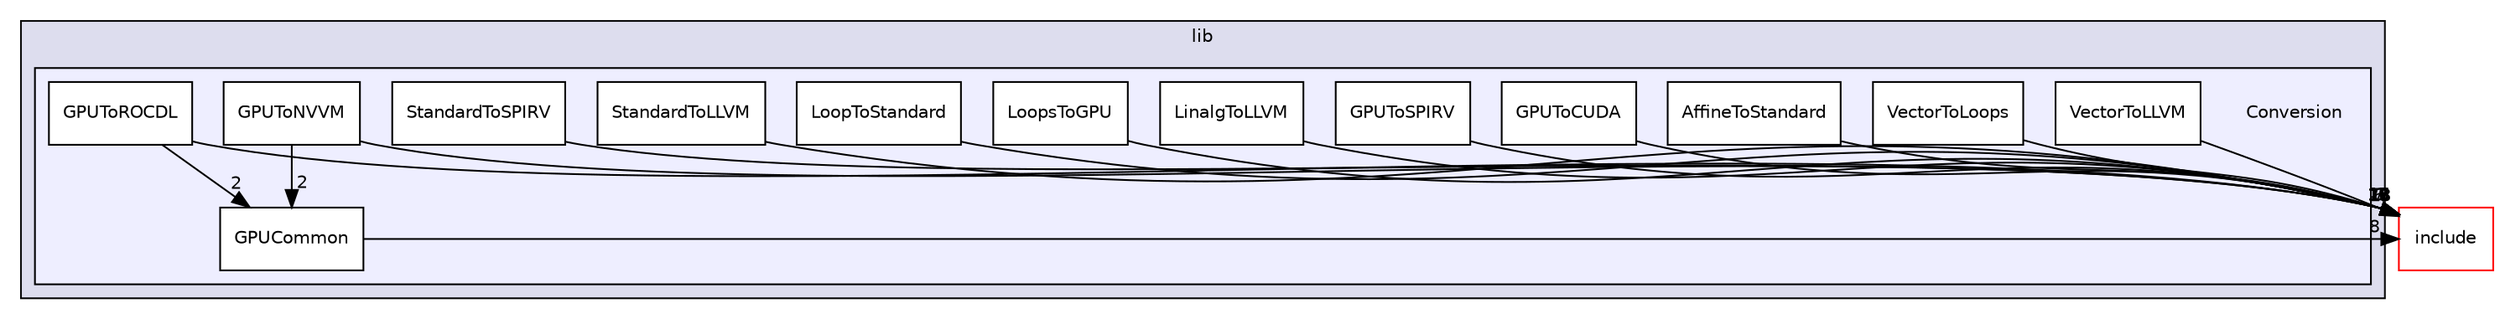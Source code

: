 digraph "lib/Conversion" {
  bgcolor=transparent;
  compound=true
  node [ fontsize="10", fontname="Helvetica"];
  edge [ labelfontsize="10", labelfontname="Helvetica"];
  subgraph clusterdir_97aefd0d527b934f1d99a682da8fe6a9 {
    graph [ bgcolor="#ddddee", pencolor="black", label="lib" fontname="Helvetica", fontsize="10", URL="dir_97aefd0d527b934f1d99a682da8fe6a9.html"]
  subgraph clusterdir_fb3681dc9150b247305e64d29dbc20b7 {
    graph [ bgcolor="#eeeeff", pencolor="black", label="" URL="dir_fb3681dc9150b247305e64d29dbc20b7.html"];
    dir_fb3681dc9150b247305e64d29dbc20b7 [shape=plaintext label="Conversion"];
    dir_167afcb83d71439b71e845eb0ccd2c3d [shape=box label="AffineToStandard" color="black" fillcolor="white" style="filled" URL="dir_167afcb83d71439b71e845eb0ccd2c3d.html"];
    dir_0978a13965a5f0ecc81035b21b109a2d [shape=box label="GPUCommon" color="black" fillcolor="white" style="filled" URL="dir_0978a13965a5f0ecc81035b21b109a2d.html"];
    dir_6beba0d46b90b941fb2087547680e426 [shape=box label="GPUToCUDA" color="black" fillcolor="white" style="filled" URL="dir_6beba0d46b90b941fb2087547680e426.html"];
    dir_86fbf3f6f24d9b92273015ac12f53b4c [shape=box label="GPUToNVVM" color="black" fillcolor="white" style="filled" URL="dir_86fbf3f6f24d9b92273015ac12f53b4c.html"];
    dir_edbdc2a01adb660d333f673509673fa4 [shape=box label="GPUToROCDL" color="black" fillcolor="white" style="filled" URL="dir_edbdc2a01adb660d333f673509673fa4.html"];
    dir_98d3e8b40bd79ed068c9d80ac705edda [shape=box label="GPUToSPIRV" color="black" fillcolor="white" style="filled" URL="dir_98d3e8b40bd79ed068c9d80ac705edda.html"];
    dir_39f95db6d4d6f5db7f5af69a2f03229e [shape=box label="LinalgToLLVM" color="black" fillcolor="white" style="filled" URL="dir_39f95db6d4d6f5db7f5af69a2f03229e.html"];
    dir_42378ddff49ad1e7c6fe150380104ff3 [shape=box label="LoopsToGPU" color="black" fillcolor="white" style="filled" URL="dir_42378ddff49ad1e7c6fe150380104ff3.html"];
    dir_fadb3ac34604e00ebd57c9698cf43768 [shape=box label="LoopToStandard" color="black" fillcolor="white" style="filled" URL="dir_fadb3ac34604e00ebd57c9698cf43768.html"];
    dir_8867feec00c857bd297463630f6bdc6a [shape=box label="StandardToLLVM" color="black" fillcolor="white" style="filled" URL="dir_8867feec00c857bd297463630f6bdc6a.html"];
    dir_d7b27606058e1b60ceeb7ae0fc73d09d [shape=box label="StandardToSPIRV" color="black" fillcolor="white" style="filled" URL="dir_d7b27606058e1b60ceeb7ae0fc73d09d.html"];
    dir_0327e39f94af92ed4c8afefc6efd66f4 [shape=box label="VectorToLLVM" color="black" fillcolor="white" style="filled" URL="dir_0327e39f94af92ed4c8afefc6efd66f4.html"];
    dir_4f1ec81be5cfd1b0c2f93caf1de6f4b9 [shape=box label="VectorToLoops" color="black" fillcolor="white" style="filled" URL="dir_4f1ec81be5cfd1b0c2f93caf1de6f4b9.html"];
  }
  }
  dir_d44c64559bbebec7f509842c48db8b23 [shape=box label="include" color="red" URL="dir_d44c64559bbebec7f509842c48db8b23.html"];
  dir_4f1ec81be5cfd1b0c2f93caf1de6f4b9->dir_d44c64559bbebec7f509842c48db8b23 [headlabel="13", labeldistance=1.5 headhref="dir_000069_000000.html"];
  dir_98d3e8b40bd79ed068c9d80ac705edda->dir_d44c64559bbebec7f509842c48db8b23 [headlabel="17", labeldistance=1.5 headhref="dir_000062_000000.html"];
  dir_6beba0d46b90b941fb2087547680e426->dir_d44c64559bbebec7f509842c48db8b23 [headlabel="19", labeldistance=1.5 headhref="dir_000059_000000.html"];
  dir_d7b27606058e1b60ceeb7ae0fc73d09d->dir_d44c64559bbebec7f509842c48db8b23 [headlabel="17", labeldistance=1.5 headhref="dir_000067_000000.html"];
  dir_0978a13965a5f0ecc81035b21b109a2d->dir_d44c64559bbebec7f509842c48db8b23 [headlabel="8", labeldistance=1.5 headhref="dir_000058_000000.html"];
  dir_86fbf3f6f24d9b92273015ac12f53b4c->dir_0978a13965a5f0ecc81035b21b109a2d [headlabel="2", labeldistance=1.5 headhref="dir_000060_000058.html"];
  dir_86fbf3f6f24d9b92273015ac12f53b4c->dir_d44c64559bbebec7f509842c48db8b23 [headlabel="7", labeldistance=1.5 headhref="dir_000060_000000.html"];
  dir_fadb3ac34604e00ebd57c9698cf43768->dir_d44c64559bbebec7f509842c48db8b23 [headlabel="13", labeldistance=1.5 headhref="dir_000065_000000.html"];
  dir_167afcb83d71439b71e845eb0ccd2c3d->dir_d44c64559bbebec7f509842c48db8b23 [headlabel="13", labeldistance=1.5 headhref="dir_000057_000000.html"];
  dir_39f95db6d4d6f5db7f5af69a2f03229e->dir_d44c64559bbebec7f509842c48db8b23 [headlabel="27", labeldistance=1.5 headhref="dir_000063_000000.html"];
  dir_42378ddff49ad1e7c6fe150380104ff3->dir_d44c64559bbebec7f509842c48db8b23 [headlabel="16", labeldistance=1.5 headhref="dir_000064_000000.html"];
  dir_0327e39f94af92ed4c8afefc6efd66f4->dir_d44c64559bbebec7f509842c48db8b23 [headlabel="18", labeldistance=1.5 headhref="dir_000068_000000.html"];
  dir_edbdc2a01adb660d333f673509673fa4->dir_0978a13965a5f0ecc81035b21b109a2d [headlabel="2", labeldistance=1.5 headhref="dir_000061_000058.html"];
  dir_edbdc2a01adb660d333f673509673fa4->dir_d44c64559bbebec7f509842c48db8b23 [headlabel="6", labeldistance=1.5 headhref="dir_000061_000000.html"];
  dir_8867feec00c857bd297463630f6bdc6a->dir_d44c64559bbebec7f509842c48db8b23 [headlabel="15", labeldistance=1.5 headhref="dir_000066_000000.html"];
}
